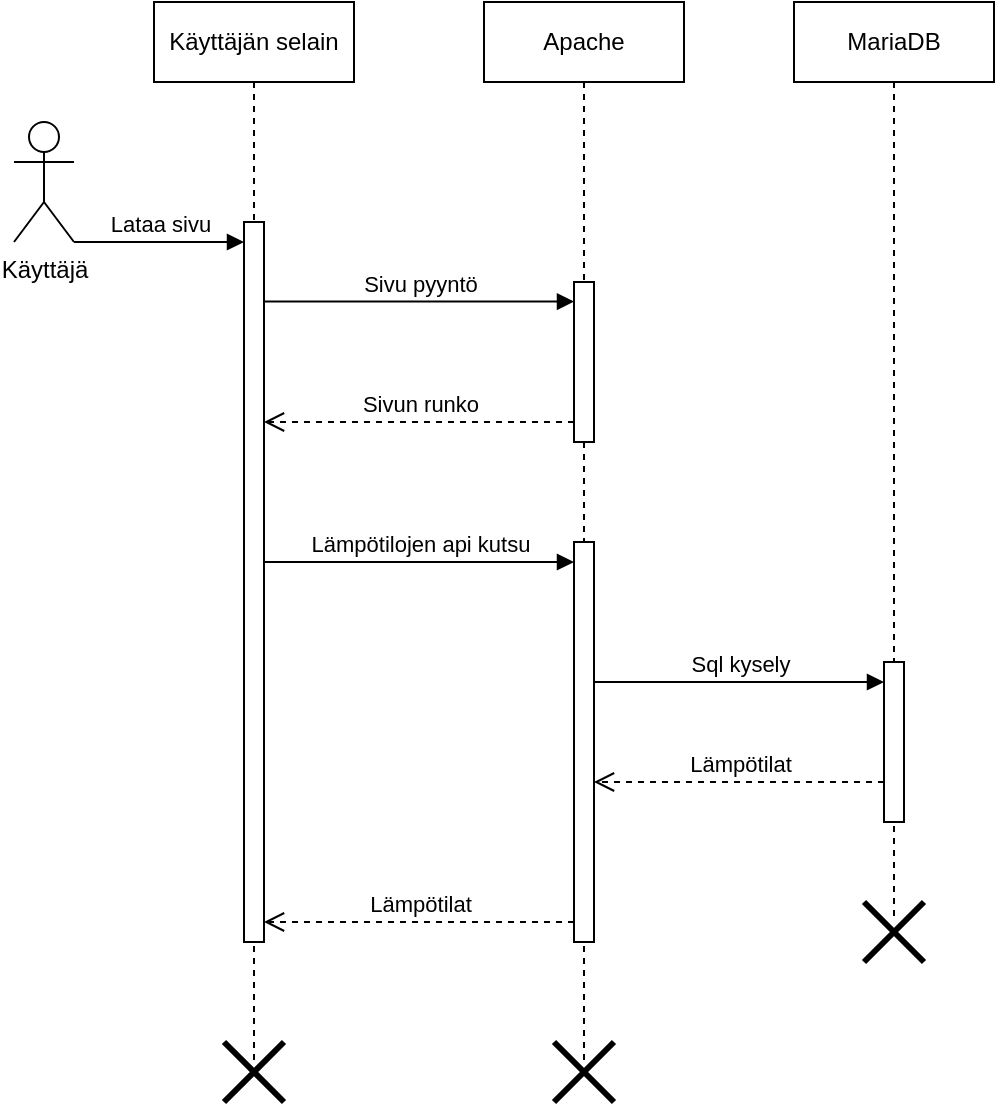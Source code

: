 <mxfile version="22.1.5" type="device">
  <diagram name="Page-1" id="2YBvvXClWsGukQMizWep">
    <mxGraphModel dx="1149" dy="654" grid="1" gridSize="10" guides="1" tooltips="1" connect="1" arrows="1" fold="1" page="1" pageScale="1" pageWidth="850" pageHeight="1100" math="0" shadow="0">
      <root>
        <mxCell id="0" />
        <mxCell id="1" parent="0" />
        <mxCell id="6edG7wf6cPbxveXi7l1f-1" value="Käyttäjän selain" style="shape=umlLifeline;perimeter=lifelinePerimeter;whiteSpace=wrap;html=1;container=1;dropTarget=0;collapsible=0;recursiveResize=0;outlineConnect=0;portConstraint=eastwest;newEdgeStyle={&quot;curved&quot;:0,&quot;rounded&quot;:0};" vertex="1" parent="1">
          <mxGeometry x="210" y="70" width="100" height="530" as="geometry" />
        </mxCell>
        <mxCell id="6edG7wf6cPbxveXi7l1f-4" value="" style="html=1;points=[[0,0,0,0,5],[0,1,0,0,-5],[1,0,0,0,5],[1,1,0,0,-5]];perimeter=orthogonalPerimeter;outlineConnect=0;targetShapes=umlLifeline;portConstraint=eastwest;newEdgeStyle={&quot;curved&quot;:0,&quot;rounded&quot;:0};" vertex="1" parent="6edG7wf6cPbxveXi7l1f-1">
          <mxGeometry x="45" y="110" width="10" height="360" as="geometry" />
        </mxCell>
        <mxCell id="6edG7wf6cPbxveXi7l1f-17" value="" style="shape=umlDestroy;whiteSpace=wrap;html=1;strokeWidth=3;targetShapes=umlLifeline;" vertex="1" parent="6edG7wf6cPbxveXi7l1f-1">
          <mxGeometry x="35" y="520" width="30" height="30" as="geometry" />
        </mxCell>
        <mxCell id="6edG7wf6cPbxveXi7l1f-2" value="Käyttäjä" style="shape=umlActor;verticalLabelPosition=bottom;verticalAlign=top;html=1;" vertex="1" parent="1">
          <mxGeometry x="140" y="130" width="30" height="60" as="geometry" />
        </mxCell>
        <mxCell id="6edG7wf6cPbxveXi7l1f-3" value="Lataa sivu" style="html=1;verticalAlign=bottom;endArrow=block;curved=0;rounded=0;" edge="1" parent="1" target="6edG7wf6cPbxveXi7l1f-4">
          <mxGeometry width="80" relative="1" as="geometry">
            <mxPoint x="170" y="190" as="sourcePoint" />
            <mxPoint x="250" y="190" as="targetPoint" />
          </mxGeometry>
        </mxCell>
        <mxCell id="6edG7wf6cPbxveXi7l1f-5" value="Apache" style="shape=umlLifeline;perimeter=lifelinePerimeter;whiteSpace=wrap;html=1;container=1;dropTarget=0;collapsible=0;recursiveResize=0;outlineConnect=0;portConstraint=eastwest;newEdgeStyle={&quot;curved&quot;:0,&quot;rounded&quot;:0};" vertex="1" parent="1">
          <mxGeometry x="375" y="70" width="100" height="530" as="geometry" />
        </mxCell>
        <mxCell id="6edG7wf6cPbxveXi7l1f-6" value="" style="html=1;points=[[0,0,0,0,5],[0,1,0,0,-5],[1,0,0,0,5],[1,1,0,0,-5]];perimeter=orthogonalPerimeter;outlineConnect=0;targetShapes=umlLifeline;portConstraint=eastwest;newEdgeStyle={&quot;curved&quot;:0,&quot;rounded&quot;:0};" vertex="1" parent="6edG7wf6cPbxveXi7l1f-5">
          <mxGeometry x="45" y="140" width="10" height="80" as="geometry" />
        </mxCell>
        <mxCell id="6edG7wf6cPbxveXi7l1f-9" value="" style="html=1;points=[[0,0,0,0,5],[0,1,0,0,-5],[1,0,0,0,5],[1,1,0,0,-5]];perimeter=orthogonalPerimeter;outlineConnect=0;targetShapes=umlLifeline;portConstraint=eastwest;newEdgeStyle={&quot;curved&quot;:0,&quot;rounded&quot;:0};" vertex="1" parent="6edG7wf6cPbxveXi7l1f-5">
          <mxGeometry x="45" y="270" width="10" height="200" as="geometry" />
        </mxCell>
        <mxCell id="6edG7wf6cPbxveXi7l1f-18" value="" style="shape=umlDestroy;whiteSpace=wrap;html=1;strokeWidth=3;targetShapes=umlLifeline;" vertex="1" parent="6edG7wf6cPbxveXi7l1f-5">
          <mxGeometry x="35" y="520" width="30" height="30" as="geometry" />
        </mxCell>
        <mxCell id="6edG7wf6cPbxveXi7l1f-7" value="Sivu pyyntö" style="html=1;verticalAlign=bottom;endArrow=block;curved=0;rounded=0;" edge="1" parent="1">
          <mxGeometry width="80" relative="1" as="geometry">
            <mxPoint x="265" y="219.76" as="sourcePoint" />
            <mxPoint x="420" y="219.76" as="targetPoint" />
          </mxGeometry>
        </mxCell>
        <mxCell id="6edG7wf6cPbxveXi7l1f-8" value="Sivun runko" style="html=1;verticalAlign=bottom;endArrow=open;dashed=1;endSize=8;curved=0;rounded=0;" edge="1" parent="1" target="6edG7wf6cPbxveXi7l1f-4">
          <mxGeometry relative="1" as="geometry">
            <mxPoint x="420" y="280" as="sourcePoint" />
            <mxPoint x="340" y="280" as="targetPoint" />
          </mxGeometry>
        </mxCell>
        <mxCell id="6edG7wf6cPbxveXi7l1f-10" value="Lämpötilojen api kutsu" style="html=1;verticalAlign=bottom;endArrow=block;curved=0;rounded=0;" edge="1" parent="1">
          <mxGeometry width="80" relative="1" as="geometry">
            <mxPoint x="265" y="350" as="sourcePoint" />
            <mxPoint x="420" y="350" as="targetPoint" />
          </mxGeometry>
        </mxCell>
        <mxCell id="6edG7wf6cPbxveXi7l1f-11" value="MariaDB" style="shape=umlLifeline;perimeter=lifelinePerimeter;whiteSpace=wrap;html=1;container=1;dropTarget=0;collapsible=0;recursiveResize=0;outlineConnect=0;portConstraint=eastwest;newEdgeStyle={&quot;curved&quot;:0,&quot;rounded&quot;:0};" vertex="1" parent="1">
          <mxGeometry x="530" y="70" width="100" height="460" as="geometry" />
        </mxCell>
        <mxCell id="6edG7wf6cPbxveXi7l1f-12" value="" style="html=1;points=[[0,0,0,0,5],[0,1,0,0,-5],[1,0,0,0,5],[1,1,0,0,-5]];perimeter=orthogonalPerimeter;outlineConnect=0;targetShapes=umlLifeline;portConstraint=eastwest;newEdgeStyle={&quot;curved&quot;:0,&quot;rounded&quot;:0};" vertex="1" parent="6edG7wf6cPbxveXi7l1f-11">
          <mxGeometry x="45" y="330" width="10" height="80" as="geometry" />
        </mxCell>
        <mxCell id="6edG7wf6cPbxveXi7l1f-15" value="" style="shape=umlDestroy;whiteSpace=wrap;html=1;strokeWidth=3;targetShapes=umlLifeline;" vertex="1" parent="6edG7wf6cPbxveXi7l1f-11">
          <mxGeometry x="35" y="450" width="30" height="30" as="geometry" />
        </mxCell>
        <mxCell id="6edG7wf6cPbxveXi7l1f-13" value="Sql kysely" style="html=1;verticalAlign=bottom;endArrow=block;curved=0;rounded=0;" edge="1" parent="1" target="6edG7wf6cPbxveXi7l1f-12">
          <mxGeometry width="80" relative="1" as="geometry">
            <mxPoint x="430" y="410" as="sourcePoint" />
            <mxPoint x="510" y="410" as="targetPoint" />
          </mxGeometry>
        </mxCell>
        <mxCell id="6edG7wf6cPbxveXi7l1f-14" value="Lämpötilat" style="html=1;verticalAlign=bottom;endArrow=open;dashed=1;endSize=8;curved=0;rounded=0;" edge="1" parent="1">
          <mxGeometry relative="1" as="geometry">
            <mxPoint x="575" y="460.0" as="sourcePoint" />
            <mxPoint x="430" y="460.0" as="targetPoint" />
          </mxGeometry>
        </mxCell>
        <mxCell id="6edG7wf6cPbxveXi7l1f-16" value="Lämpötilat" style="html=1;verticalAlign=bottom;endArrow=open;dashed=1;endSize=8;curved=0;rounded=0;" edge="1" parent="1" target="6edG7wf6cPbxveXi7l1f-4">
          <mxGeometry x="-0.003" relative="1" as="geometry">
            <mxPoint x="420" y="530" as="sourcePoint" />
            <mxPoint x="340" y="530" as="targetPoint" />
            <mxPoint as="offset" />
          </mxGeometry>
        </mxCell>
      </root>
    </mxGraphModel>
  </diagram>
</mxfile>
